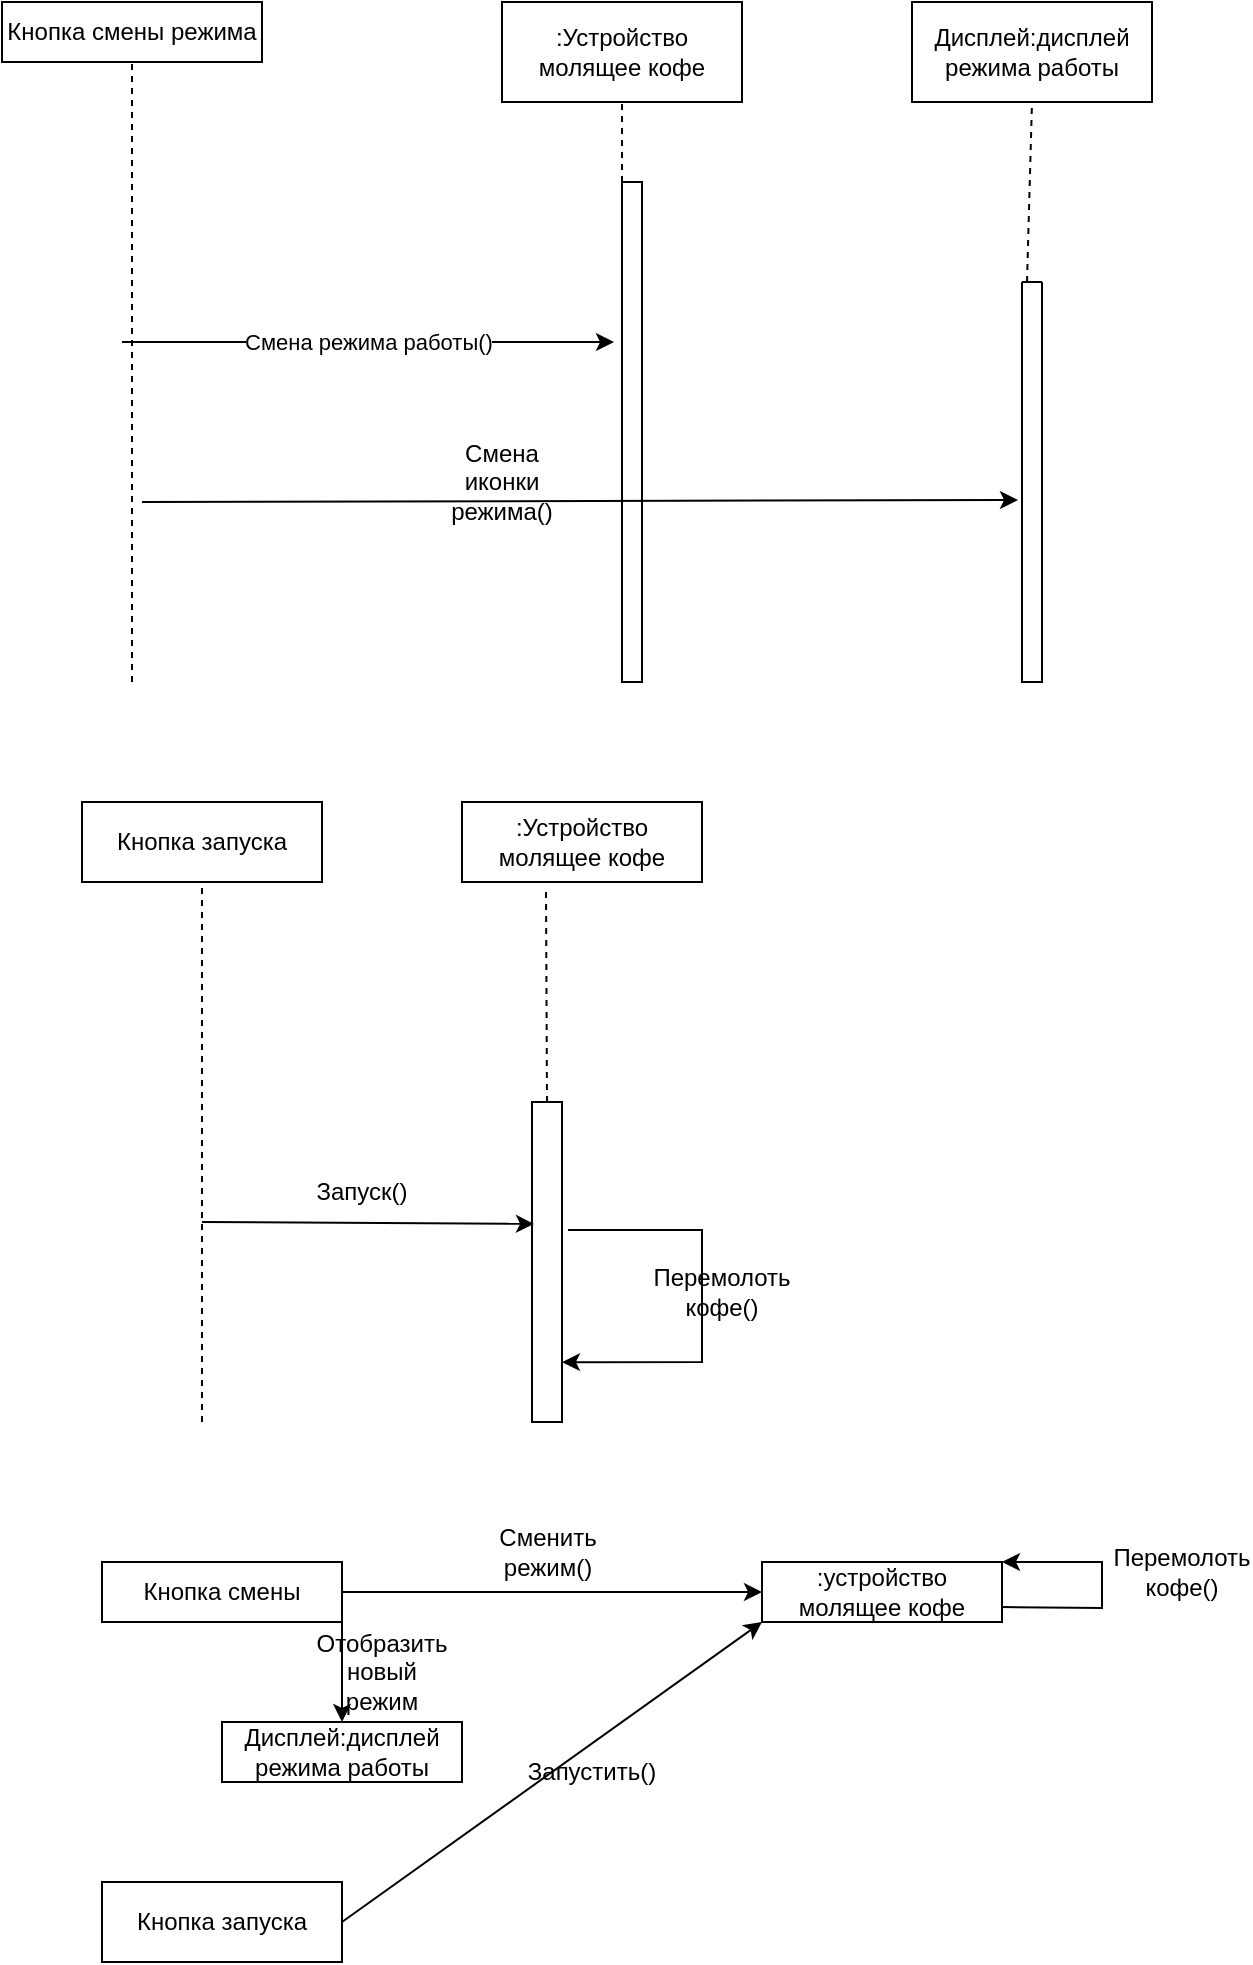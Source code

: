 <mxfile version="24.8.0">
  <diagram name="Страница — 1" id="FaNnHWDu60eA_beYJ_xi">
    <mxGraphModel dx="1364" dy="793" grid="1" gridSize="10" guides="1" tooltips="1" connect="1" arrows="1" fold="1" page="1" pageScale="1" pageWidth="827" pageHeight="1169" math="0" shadow="0">
      <root>
        <mxCell id="0" />
        <mxCell id="1" parent="0" />
        <mxCell id="ADF2KxBBQFC554kneBru-1" value="" style="endArrow=none;dashed=1;html=1;rounded=0;" edge="1" parent="1" target="ADF2KxBBQFC554kneBru-2">
          <mxGeometry width="50" height="50" relative="1" as="geometry">
            <mxPoint x="75" y="400" as="sourcePoint" />
            <mxPoint x="80" y="90" as="targetPoint" />
          </mxGeometry>
        </mxCell>
        <mxCell id="ADF2KxBBQFC554kneBru-2" value="Кнопка смены режима" style="rounded=0;whiteSpace=wrap;html=1;" vertex="1" parent="1">
          <mxGeometry x="10" y="60" width="130" height="30" as="geometry" />
        </mxCell>
        <mxCell id="ADF2KxBBQFC554kneBru-3" value="" style="rounded=0;whiteSpace=wrap;html=1;" vertex="1" parent="1">
          <mxGeometry x="320" y="150" width="10" height="250" as="geometry" />
        </mxCell>
        <mxCell id="ADF2KxBBQFC554kneBru-4" value=":Устройство молящее кофе" style="rounded=0;whiteSpace=wrap;html=1;" vertex="1" parent="1">
          <mxGeometry x="260" y="60" width="120" height="50" as="geometry" />
        </mxCell>
        <mxCell id="ADF2KxBBQFC554kneBru-8" value="" style="endArrow=classic;html=1;rounded=0;entryX=-0.4;entryY=0.32;entryDx=0;entryDy=0;entryPerimeter=0;" edge="1" parent="1" target="ADF2KxBBQFC554kneBru-3">
          <mxGeometry relative="1" as="geometry">
            <mxPoint x="70" y="230" as="sourcePoint" />
            <mxPoint x="460" y="410" as="targetPoint" />
          </mxGeometry>
        </mxCell>
        <mxCell id="ADF2KxBBQFC554kneBru-9" value="Смена режима работы()" style="edgeLabel;resizable=0;html=1;;align=center;verticalAlign=middle;" connectable="0" vertex="1" parent="ADF2KxBBQFC554kneBru-8">
          <mxGeometry relative="1" as="geometry" />
        </mxCell>
        <mxCell id="ADF2KxBBQFC554kneBru-11" value="" style="swimlane;startSize=0;" vertex="1" parent="1">
          <mxGeometry x="520" y="200" width="10" height="200" as="geometry" />
        </mxCell>
        <mxCell id="ADF2KxBBQFC554kneBru-13" value="Дисплей:дисплей режима работы" style="rounded=0;whiteSpace=wrap;html=1;" vertex="1" parent="1">
          <mxGeometry x="465" y="60" width="120" height="50" as="geometry" />
        </mxCell>
        <mxCell id="ADF2KxBBQFC554kneBru-14" value="" style="endArrow=classic;html=1;rounded=0;entryX=-0.2;entryY=0.545;entryDx=0;entryDy=0;entryPerimeter=0;" edge="1" parent="1" target="ADF2KxBBQFC554kneBru-11">
          <mxGeometry width="50" height="50" relative="1" as="geometry">
            <mxPoint x="80" y="310" as="sourcePoint" />
            <mxPoint x="440" y="380" as="targetPoint" />
          </mxGeometry>
        </mxCell>
        <mxCell id="ADF2KxBBQFC554kneBru-16" value="" style="endArrow=none;dashed=1;html=1;rounded=0;entryX=0.5;entryY=1;entryDx=0;entryDy=0;exitX=0;exitY=0;exitDx=0;exitDy=0;" edge="1" parent="1" source="ADF2KxBBQFC554kneBru-3" target="ADF2KxBBQFC554kneBru-4">
          <mxGeometry width="50" height="50" relative="1" as="geometry">
            <mxPoint x="390" y="430" as="sourcePoint" />
            <mxPoint x="440" y="380" as="targetPoint" />
          </mxGeometry>
        </mxCell>
        <mxCell id="ADF2KxBBQFC554kneBru-17" value="" style="endArrow=none;dashed=1;html=1;rounded=0;entryX=0.5;entryY=1;entryDx=0;entryDy=0;exitX=0.25;exitY=0;exitDx=0;exitDy=0;" edge="1" parent="1" source="ADF2KxBBQFC554kneBru-11" target="ADF2KxBBQFC554kneBru-13">
          <mxGeometry width="50" height="50" relative="1" as="geometry">
            <mxPoint x="390" y="430" as="sourcePoint" />
            <mxPoint x="440" y="380" as="targetPoint" />
          </mxGeometry>
        </mxCell>
        <mxCell id="ADF2KxBBQFC554kneBru-18" value="Смена иконки режима()" style="text;html=1;align=center;verticalAlign=middle;whiteSpace=wrap;rounded=0;" vertex="1" parent="1">
          <mxGeometry x="230" y="285" width="60" height="30" as="geometry" />
        </mxCell>
        <mxCell id="ADF2KxBBQFC554kneBru-19" value="Кнопка запуска" style="rounded=0;whiteSpace=wrap;html=1;" vertex="1" parent="1">
          <mxGeometry x="50" y="460" width="120" height="40" as="geometry" />
        </mxCell>
        <mxCell id="ADF2KxBBQFC554kneBru-20" value="" style="endArrow=none;dashed=1;html=1;rounded=0;" edge="1" parent="1">
          <mxGeometry width="50" height="50" relative="1" as="geometry">
            <mxPoint x="110" y="770" as="sourcePoint" />
            <mxPoint x="110" y="500" as="targetPoint" />
          </mxGeometry>
        </mxCell>
        <mxCell id="ADF2KxBBQFC554kneBru-21" value=":Устройство молящее кофе" style="rounded=0;whiteSpace=wrap;html=1;" vertex="1" parent="1">
          <mxGeometry x="240" y="460" width="120" height="40" as="geometry" />
        </mxCell>
        <mxCell id="ADF2KxBBQFC554kneBru-22" value="" style="rounded=0;whiteSpace=wrap;html=1;" vertex="1" parent="1">
          <mxGeometry x="275" y="610" width="15" height="160" as="geometry" />
        </mxCell>
        <mxCell id="ADF2KxBBQFC554kneBru-23" value="" style="endArrow=none;dashed=1;html=1;rounded=0;exitX=0.5;exitY=0;exitDx=0;exitDy=0;entryX=0.35;entryY=1.075;entryDx=0;entryDy=0;entryPerimeter=0;" edge="1" parent="1" source="ADF2KxBBQFC554kneBru-22" target="ADF2KxBBQFC554kneBru-21">
          <mxGeometry width="50" height="50" relative="1" as="geometry">
            <mxPoint x="380" y="520" as="sourcePoint" />
            <mxPoint x="430" y="470" as="targetPoint" />
          </mxGeometry>
        </mxCell>
        <mxCell id="ADF2KxBBQFC554kneBru-24" value="" style="endArrow=classic;html=1;rounded=0;entryX=0.067;entryY=0.381;entryDx=0;entryDy=0;entryPerimeter=0;" edge="1" parent="1" target="ADF2KxBBQFC554kneBru-22">
          <mxGeometry width="50" height="50" relative="1" as="geometry">
            <mxPoint x="110" y="670" as="sourcePoint" />
            <mxPoint x="430" y="470" as="targetPoint" />
          </mxGeometry>
        </mxCell>
        <mxCell id="ADF2KxBBQFC554kneBru-25" value="Запуск()" style="text;html=1;align=center;verticalAlign=middle;whiteSpace=wrap;rounded=0;" vertex="1" parent="1">
          <mxGeometry x="160" y="640" width="60" height="30" as="geometry" />
        </mxCell>
        <mxCell id="ADF2KxBBQFC554kneBru-26" value="Кнопка смены" style="rounded=0;whiteSpace=wrap;html=1;" vertex="1" parent="1">
          <mxGeometry x="60" y="840" width="120" height="30" as="geometry" />
        </mxCell>
        <mxCell id="ADF2KxBBQFC554kneBru-27" value="" style="endArrow=classic;html=1;rounded=0;exitX=1;exitY=0.5;exitDx=0;exitDy=0;" edge="1" parent="1" source="ADF2KxBBQFC554kneBru-26">
          <mxGeometry width="50" height="50" relative="1" as="geometry">
            <mxPoint x="380" y="790" as="sourcePoint" />
            <mxPoint x="390" y="855" as="targetPoint" />
          </mxGeometry>
        </mxCell>
        <mxCell id="ADF2KxBBQFC554kneBru-29" value="Сменить режим()" style="text;html=1;align=center;verticalAlign=middle;whiteSpace=wrap;rounded=0;" vertex="1" parent="1">
          <mxGeometry x="252.5" y="820" width="60" height="30" as="geometry" />
        </mxCell>
        <mxCell id="ADF2KxBBQFC554kneBru-30" value="" style="endArrow=classic;html=1;rounded=0;exitX=1;exitY=1;exitDx=0;exitDy=0;" edge="1" parent="1" source="ADF2KxBBQFC554kneBru-26" target="ADF2KxBBQFC554kneBru-31">
          <mxGeometry width="50" height="50" relative="1" as="geometry">
            <mxPoint x="420" y="860" as="sourcePoint" />
            <mxPoint x="180" y="920" as="targetPoint" />
          </mxGeometry>
        </mxCell>
        <mxCell id="ADF2KxBBQFC554kneBru-31" value="Дисплей:дисплей режима работы" style="rounded=0;whiteSpace=wrap;html=1;" vertex="1" parent="1">
          <mxGeometry x="120" y="920" width="120" height="30" as="geometry" />
        </mxCell>
        <mxCell id="ADF2KxBBQFC554kneBru-32" value="Отобразить новый режим" style="text;html=1;align=center;verticalAlign=middle;whiteSpace=wrap;rounded=0;" vertex="1" parent="1">
          <mxGeometry x="170" y="880" width="60" height="30" as="geometry" />
        </mxCell>
        <mxCell id="ADF2KxBBQFC554kneBru-33" value=":устройство молящее кофе" style="rounded=0;whiteSpace=wrap;html=1;" vertex="1" parent="1">
          <mxGeometry x="390" y="840" width="120" height="30" as="geometry" />
        </mxCell>
        <mxCell id="ADF2KxBBQFC554kneBru-34" value="Кнопка запуска" style="rounded=0;whiteSpace=wrap;html=1;" vertex="1" parent="1">
          <mxGeometry x="60" y="1000" width="120" height="40" as="geometry" />
        </mxCell>
        <mxCell id="ADF2KxBBQFC554kneBru-35" value="" style="endArrow=classic;html=1;rounded=0;exitX=1;exitY=0.5;exitDx=0;exitDy=0;entryX=0;entryY=1;entryDx=0;entryDy=0;" edge="1" parent="1" source="ADF2KxBBQFC554kneBru-34" target="ADF2KxBBQFC554kneBru-33">
          <mxGeometry width="50" height="50" relative="1" as="geometry">
            <mxPoint x="530" y="1000" as="sourcePoint" />
            <mxPoint x="580" y="950" as="targetPoint" />
          </mxGeometry>
        </mxCell>
        <mxCell id="ADF2KxBBQFC554kneBru-36" value="Запустить()" style="text;html=1;align=center;verticalAlign=middle;whiteSpace=wrap;rounded=0;" vertex="1" parent="1">
          <mxGeometry x="275" y="930" width="60" height="30" as="geometry" />
        </mxCell>
        <mxCell id="ADF2KxBBQFC554kneBru-37" value="" style="endArrow=classic;html=1;rounded=0;exitX=1.2;exitY=0.4;exitDx=0;exitDy=0;exitPerimeter=0;entryX=1;entryY=0.813;entryDx=0;entryDy=0;entryPerimeter=0;" edge="1" parent="1" target="ADF2KxBBQFC554kneBru-22">
          <mxGeometry width="50" height="50" relative="1" as="geometry">
            <mxPoint x="293" y="674" as="sourcePoint" />
            <mxPoint x="340" y="740" as="targetPoint" />
            <Array as="points">
              <mxPoint x="360" y="674" />
              <mxPoint x="360" y="710" />
              <mxPoint x="360" y="740" />
            </Array>
          </mxGeometry>
        </mxCell>
        <mxCell id="ADF2KxBBQFC554kneBru-38" value="Перемолоть кофе()" style="text;html=1;align=center;verticalAlign=middle;whiteSpace=wrap;rounded=0;" vertex="1" parent="1">
          <mxGeometry x="340" y="690" width="60" height="30" as="geometry" />
        </mxCell>
        <mxCell id="ADF2KxBBQFC554kneBru-39" value="" style="endArrow=classic;html=1;rounded=0;exitX=1;exitY=0.75;exitDx=0;exitDy=0;entryX=1;entryY=0;entryDx=0;entryDy=0;" edge="1" parent="1" source="ADF2KxBBQFC554kneBru-33" target="ADF2KxBBQFC554kneBru-33">
          <mxGeometry width="50" height="50" relative="1" as="geometry">
            <mxPoint x="560" y="740" as="sourcePoint" />
            <mxPoint x="610" y="690" as="targetPoint" />
            <Array as="points">
              <mxPoint x="560" y="863" />
              <mxPoint x="560" y="840" />
            </Array>
          </mxGeometry>
        </mxCell>
        <mxCell id="ADF2KxBBQFC554kneBru-40" value="Перемолоть кофе()" style="text;html=1;align=center;verticalAlign=middle;whiteSpace=wrap;rounded=0;" vertex="1" parent="1">
          <mxGeometry x="570" y="830" width="60" height="30" as="geometry" />
        </mxCell>
      </root>
    </mxGraphModel>
  </diagram>
</mxfile>
